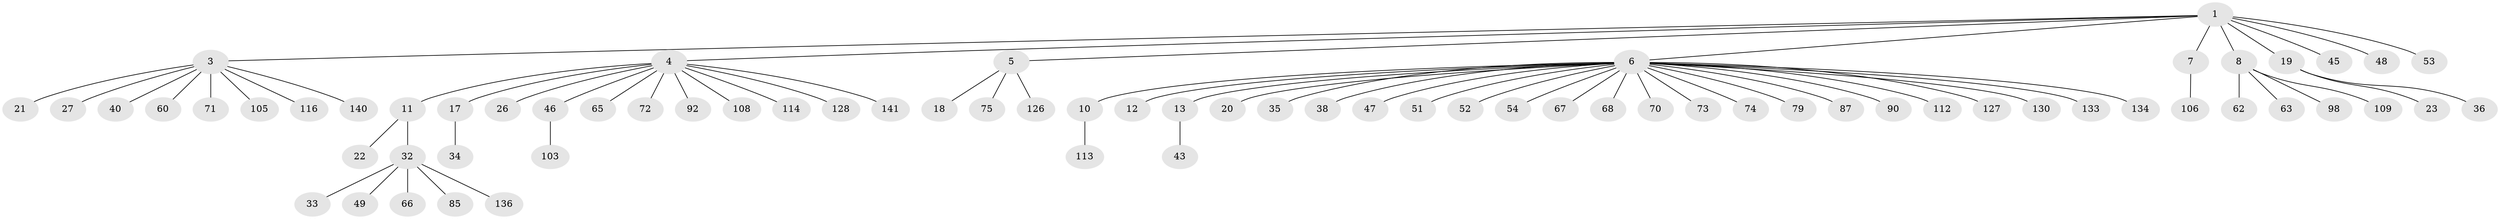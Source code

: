 // original degree distribution, {10: 0.006756756756756757, 6: 0.02702702702702703, 7: 0.013513513513513514, 16: 0.006756756756756757, 4: 0.04054054054054054, 25: 0.006756756756756757, 2: 0.10135135135135136, 5: 0.013513513513513514, 12: 0.006756756756756757, 1: 0.75, 9: 0.006756756756756757, 3: 0.02027027027027027}
// Generated by graph-tools (version 1.1) at 2025/14/03/09/25 04:14:47]
// undirected, 74 vertices, 73 edges
graph export_dot {
graph [start="1"]
  node [color=gray90,style=filled];
  1 [super="+2+37+61+117+89+110"];
  3 [super="+9"];
  4 [super="+15+14+55+50"];
  5;
  6 [super="+31"];
  7;
  8;
  10;
  11 [super="+59+125+137"];
  12;
  13;
  17;
  18 [super="+88"];
  19 [super="+39+119+139+115+104+101"];
  20;
  21 [super="+93"];
  22 [super="+58+56+142+99+97+132"];
  23 [super="+30+129+138"];
  26;
  27;
  32;
  33;
  34 [super="+41+78+123+131"];
  35;
  36;
  38;
  40;
  43;
  45;
  46;
  47;
  48;
  49;
  51;
  52;
  53;
  54;
  60 [super="+83+143"];
  62;
  63;
  65;
  66;
  67;
  68;
  70;
  71;
  72;
  73;
  74;
  75 [super="+118"];
  79;
  85;
  87;
  90 [super="+100"];
  92;
  98;
  103;
  105;
  106;
  108;
  109;
  112;
  113;
  114;
  116;
  126;
  127;
  128;
  130;
  133;
  134;
  136;
  140;
  141;
  1 -- 4;
  1 -- 5;
  1 -- 6;
  1 -- 19;
  1 -- 48;
  1 -- 3;
  1 -- 53;
  1 -- 7;
  1 -- 8;
  1 -- 45;
  3 -- 27;
  3 -- 71;
  3 -- 105;
  3 -- 116;
  3 -- 140;
  3 -- 40;
  3 -- 60;
  3 -- 21;
  4 -- 11;
  4 -- 17;
  4 -- 26;
  4 -- 46;
  4 -- 65;
  4 -- 72;
  4 -- 92;
  4 -- 108;
  4 -- 114;
  4 -- 128;
  4 -- 141;
  5 -- 18;
  5 -- 75;
  5 -- 126;
  6 -- 10;
  6 -- 12;
  6 -- 13;
  6 -- 20;
  6 -- 35;
  6 -- 38;
  6 -- 47;
  6 -- 51;
  6 -- 52;
  6 -- 54;
  6 -- 67;
  6 -- 68;
  6 -- 70;
  6 -- 73;
  6 -- 74;
  6 -- 79;
  6 -- 87;
  6 -- 90;
  6 -- 112;
  6 -- 127;
  6 -- 130;
  6 -- 133;
  6 -- 134;
  7 -- 106;
  8 -- 62;
  8 -- 63;
  8 -- 98;
  8 -- 109;
  10 -- 113;
  11 -- 22;
  11 -- 32;
  13 -- 43;
  17 -- 34;
  19 -- 23;
  19 -- 36;
  32 -- 33;
  32 -- 49;
  32 -- 66;
  32 -- 85;
  32 -- 136;
  46 -- 103;
}
